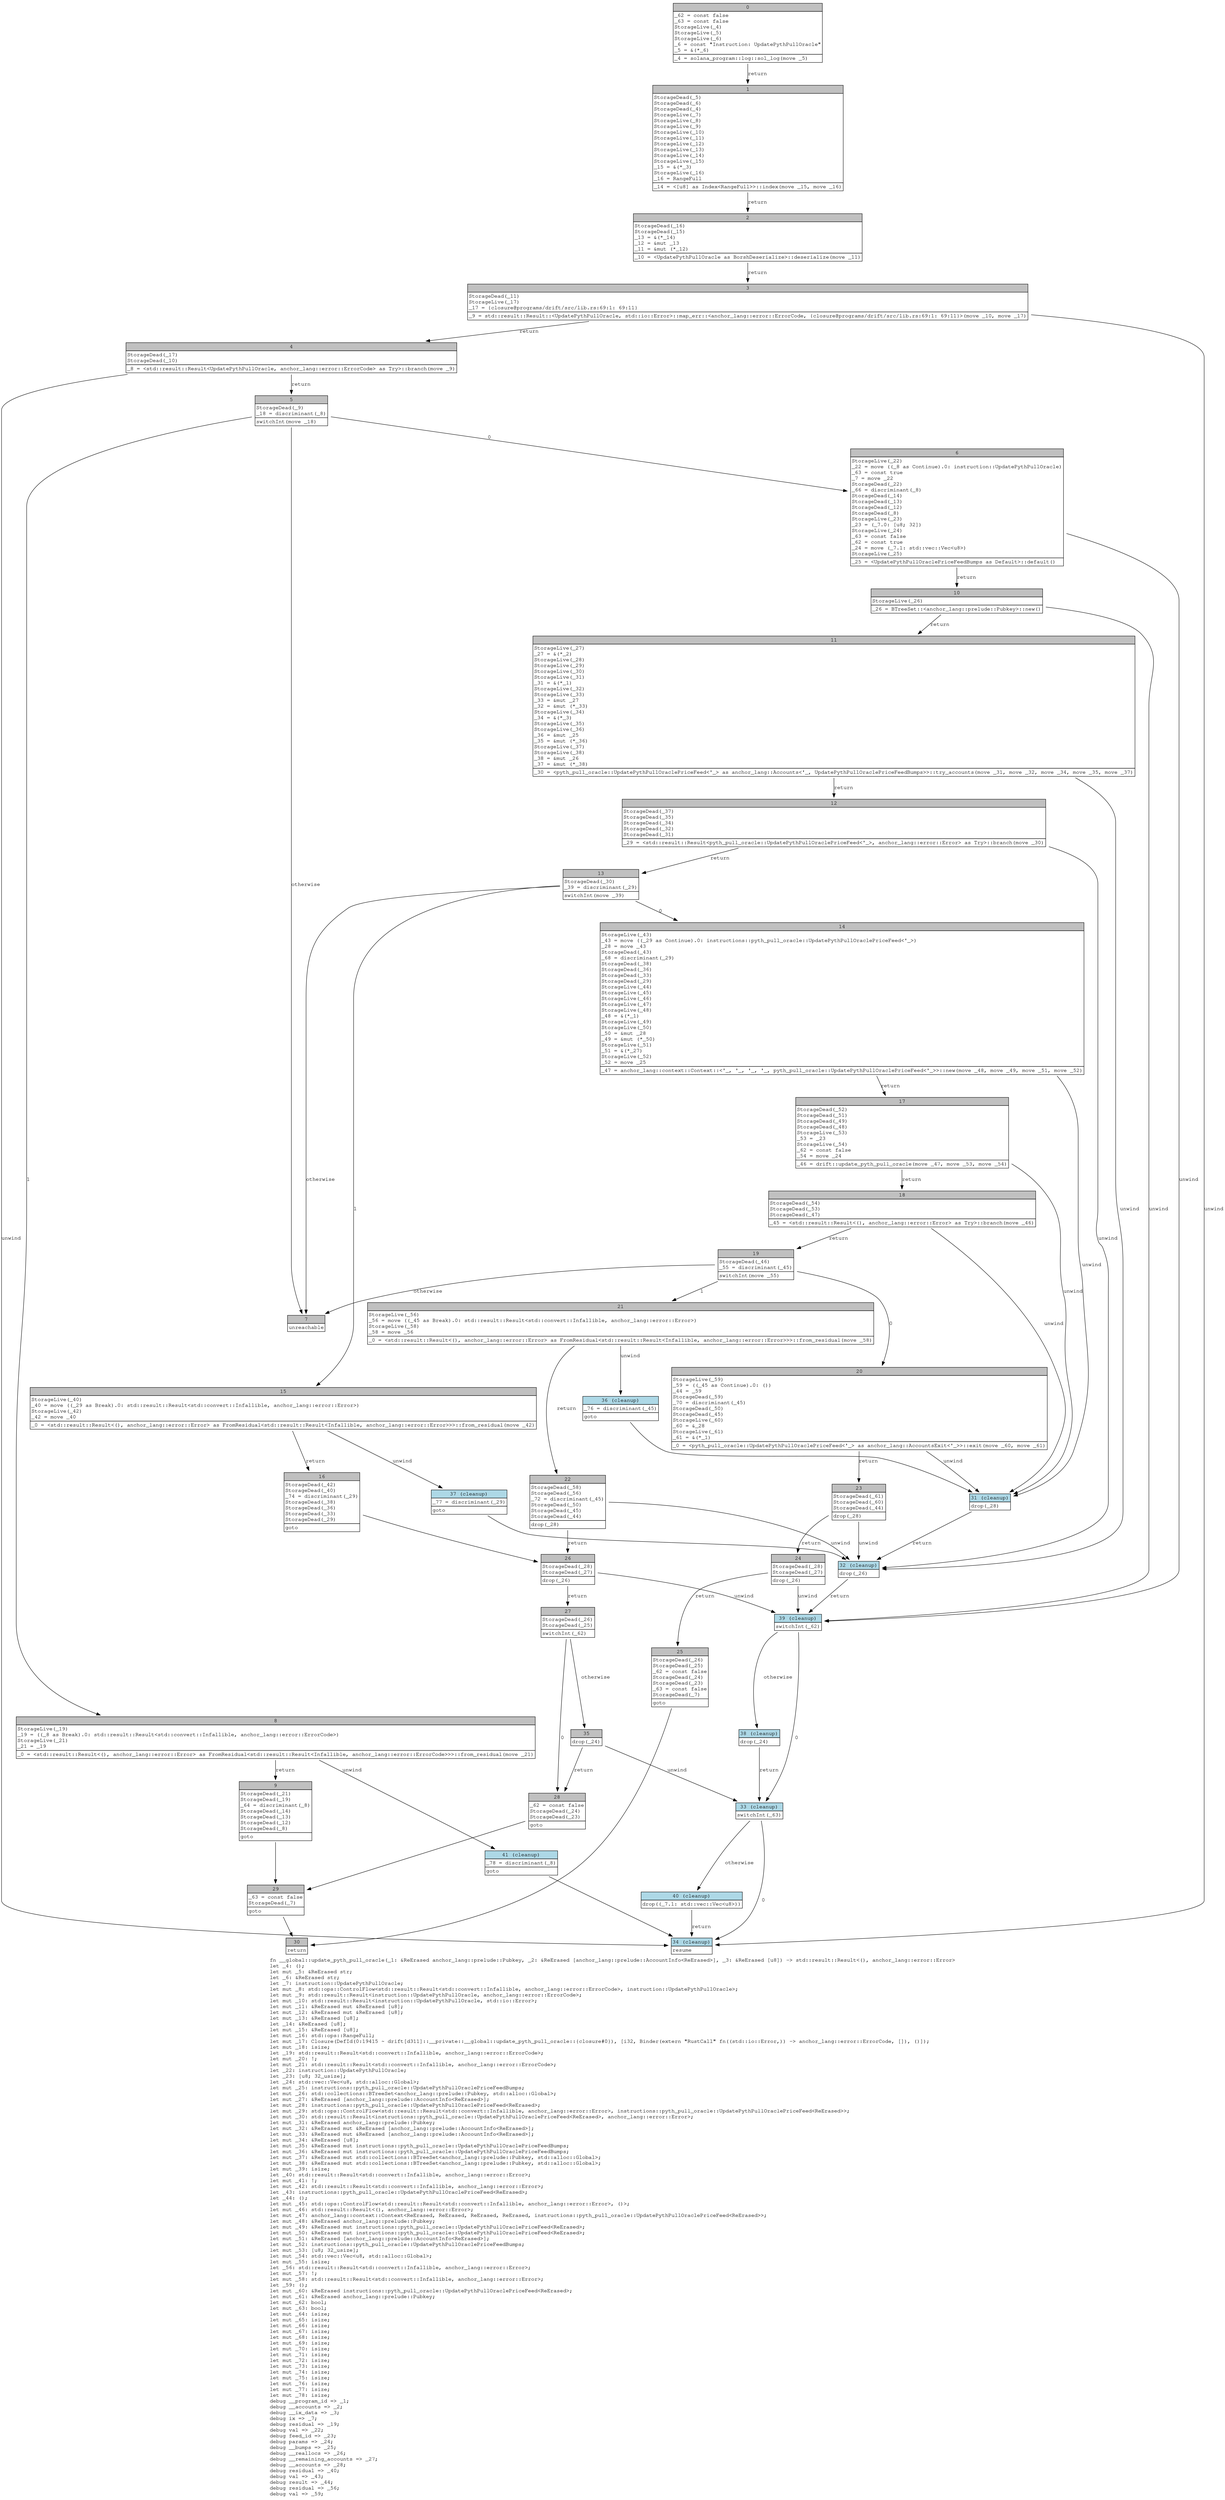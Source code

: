 digraph Mir_0_19413 {
    graph [fontname="Courier, monospace"];
    node [fontname="Courier, monospace"];
    edge [fontname="Courier, monospace"];
    label=<fn __global::update_pyth_pull_oracle(_1: &amp;ReErased anchor_lang::prelude::Pubkey, _2: &amp;ReErased [anchor_lang::prelude::AccountInfo&lt;ReErased&gt;], _3: &amp;ReErased [u8]) -&gt; std::result::Result&lt;(), anchor_lang::error::Error&gt;<br align="left"/>let _4: ();<br align="left"/>let mut _5: &amp;ReErased str;<br align="left"/>let _6: &amp;ReErased str;<br align="left"/>let _7: instruction::UpdatePythPullOracle;<br align="left"/>let mut _8: std::ops::ControlFlow&lt;std::result::Result&lt;std::convert::Infallible, anchor_lang::error::ErrorCode&gt;, instruction::UpdatePythPullOracle&gt;;<br align="left"/>let mut _9: std::result::Result&lt;instruction::UpdatePythPullOracle, anchor_lang::error::ErrorCode&gt;;<br align="left"/>let mut _10: std::result::Result&lt;instruction::UpdatePythPullOracle, std::io::Error&gt;;<br align="left"/>let mut _11: &amp;ReErased mut &amp;ReErased [u8];<br align="left"/>let mut _12: &amp;ReErased mut &amp;ReErased [u8];<br align="left"/>let mut _13: &amp;ReErased [u8];<br align="left"/>let _14: &amp;ReErased [u8];<br align="left"/>let mut _15: &amp;ReErased [u8];<br align="left"/>let mut _16: std::ops::RangeFull;<br align="left"/>let mut _17: Closure(DefId(0:19415 ~ drift[d311]::__private::__global::update_pyth_pull_oracle::{closure#0}), [i32, Binder(extern &quot;RustCall&quot; fn((std::io::Error,)) -&gt; anchor_lang::error::ErrorCode, []), ()]);<br align="left"/>let mut _18: isize;<br align="left"/>let _19: std::result::Result&lt;std::convert::Infallible, anchor_lang::error::ErrorCode&gt;;<br align="left"/>let mut _20: !;<br align="left"/>let mut _21: std::result::Result&lt;std::convert::Infallible, anchor_lang::error::ErrorCode&gt;;<br align="left"/>let _22: instruction::UpdatePythPullOracle;<br align="left"/>let _23: [u8; 32_usize];<br align="left"/>let _24: std::vec::Vec&lt;u8, std::alloc::Global&gt;;<br align="left"/>let mut _25: instructions::pyth_pull_oracle::UpdatePythPullOraclePriceFeedBumps;<br align="left"/>let mut _26: std::collections::BTreeSet&lt;anchor_lang::prelude::Pubkey, std::alloc::Global&gt;;<br align="left"/>let mut _27: &amp;ReErased [anchor_lang::prelude::AccountInfo&lt;ReErased&gt;];<br align="left"/>let mut _28: instructions::pyth_pull_oracle::UpdatePythPullOraclePriceFeed&lt;ReErased&gt;;<br align="left"/>let mut _29: std::ops::ControlFlow&lt;std::result::Result&lt;std::convert::Infallible, anchor_lang::error::Error&gt;, instructions::pyth_pull_oracle::UpdatePythPullOraclePriceFeed&lt;ReErased&gt;&gt;;<br align="left"/>let mut _30: std::result::Result&lt;instructions::pyth_pull_oracle::UpdatePythPullOraclePriceFeed&lt;ReErased&gt;, anchor_lang::error::Error&gt;;<br align="left"/>let mut _31: &amp;ReErased anchor_lang::prelude::Pubkey;<br align="left"/>let mut _32: &amp;ReErased mut &amp;ReErased [anchor_lang::prelude::AccountInfo&lt;ReErased&gt;];<br align="left"/>let mut _33: &amp;ReErased mut &amp;ReErased [anchor_lang::prelude::AccountInfo&lt;ReErased&gt;];<br align="left"/>let mut _34: &amp;ReErased [u8];<br align="left"/>let mut _35: &amp;ReErased mut instructions::pyth_pull_oracle::UpdatePythPullOraclePriceFeedBumps;<br align="left"/>let mut _36: &amp;ReErased mut instructions::pyth_pull_oracle::UpdatePythPullOraclePriceFeedBumps;<br align="left"/>let mut _37: &amp;ReErased mut std::collections::BTreeSet&lt;anchor_lang::prelude::Pubkey, std::alloc::Global&gt;;<br align="left"/>let mut _38: &amp;ReErased mut std::collections::BTreeSet&lt;anchor_lang::prelude::Pubkey, std::alloc::Global&gt;;<br align="left"/>let mut _39: isize;<br align="left"/>let _40: std::result::Result&lt;std::convert::Infallible, anchor_lang::error::Error&gt;;<br align="left"/>let mut _41: !;<br align="left"/>let mut _42: std::result::Result&lt;std::convert::Infallible, anchor_lang::error::Error&gt;;<br align="left"/>let _43: instructions::pyth_pull_oracle::UpdatePythPullOraclePriceFeed&lt;ReErased&gt;;<br align="left"/>let _44: ();<br align="left"/>let mut _45: std::ops::ControlFlow&lt;std::result::Result&lt;std::convert::Infallible, anchor_lang::error::Error&gt;, ()&gt;;<br align="left"/>let mut _46: std::result::Result&lt;(), anchor_lang::error::Error&gt;;<br align="left"/>let mut _47: anchor_lang::context::Context&lt;ReErased, ReErased, ReErased, ReErased, instructions::pyth_pull_oracle::UpdatePythPullOraclePriceFeed&lt;ReErased&gt;&gt;;<br align="left"/>let mut _48: &amp;ReErased anchor_lang::prelude::Pubkey;<br align="left"/>let mut _49: &amp;ReErased mut instructions::pyth_pull_oracle::UpdatePythPullOraclePriceFeed&lt;ReErased&gt;;<br align="left"/>let mut _50: &amp;ReErased mut instructions::pyth_pull_oracle::UpdatePythPullOraclePriceFeed&lt;ReErased&gt;;<br align="left"/>let mut _51: &amp;ReErased [anchor_lang::prelude::AccountInfo&lt;ReErased&gt;];<br align="left"/>let mut _52: instructions::pyth_pull_oracle::UpdatePythPullOraclePriceFeedBumps;<br align="left"/>let mut _53: [u8; 32_usize];<br align="left"/>let mut _54: std::vec::Vec&lt;u8, std::alloc::Global&gt;;<br align="left"/>let mut _55: isize;<br align="left"/>let _56: std::result::Result&lt;std::convert::Infallible, anchor_lang::error::Error&gt;;<br align="left"/>let mut _57: !;<br align="left"/>let mut _58: std::result::Result&lt;std::convert::Infallible, anchor_lang::error::Error&gt;;<br align="left"/>let _59: ();<br align="left"/>let mut _60: &amp;ReErased instructions::pyth_pull_oracle::UpdatePythPullOraclePriceFeed&lt;ReErased&gt;;<br align="left"/>let mut _61: &amp;ReErased anchor_lang::prelude::Pubkey;<br align="left"/>let mut _62: bool;<br align="left"/>let mut _63: bool;<br align="left"/>let mut _64: isize;<br align="left"/>let mut _65: isize;<br align="left"/>let mut _66: isize;<br align="left"/>let mut _67: isize;<br align="left"/>let mut _68: isize;<br align="left"/>let mut _69: isize;<br align="left"/>let mut _70: isize;<br align="left"/>let mut _71: isize;<br align="left"/>let mut _72: isize;<br align="left"/>let mut _73: isize;<br align="left"/>let mut _74: isize;<br align="left"/>let mut _75: isize;<br align="left"/>let mut _76: isize;<br align="left"/>let mut _77: isize;<br align="left"/>let mut _78: isize;<br align="left"/>debug __program_id =&gt; _1;<br align="left"/>debug __accounts =&gt; _2;<br align="left"/>debug __ix_data =&gt; _3;<br align="left"/>debug ix =&gt; _7;<br align="left"/>debug residual =&gt; _19;<br align="left"/>debug val =&gt; _22;<br align="left"/>debug feed_id =&gt; _23;<br align="left"/>debug params =&gt; _24;<br align="left"/>debug __bumps =&gt; _25;<br align="left"/>debug __reallocs =&gt; _26;<br align="left"/>debug __remaining_accounts =&gt; _27;<br align="left"/>debug __accounts =&gt; _28;<br align="left"/>debug residual =&gt; _40;<br align="left"/>debug val =&gt; _43;<br align="left"/>debug result =&gt; _44;<br align="left"/>debug residual =&gt; _56;<br align="left"/>debug val =&gt; _59;<br align="left"/>>;
    bb0__0_19413 [shape="none", label=<<table border="0" cellborder="1" cellspacing="0"><tr><td bgcolor="gray" align="center" colspan="1">0</td></tr><tr><td align="left" balign="left">_62 = const false<br/>_63 = const false<br/>StorageLive(_4)<br/>StorageLive(_5)<br/>StorageLive(_6)<br/>_6 = const &quot;Instruction: UpdatePythPullOracle&quot;<br/>_5 = &amp;(*_6)<br/></td></tr><tr><td align="left">_4 = solana_program::log::sol_log(move _5)</td></tr></table>>];
    bb1__0_19413 [shape="none", label=<<table border="0" cellborder="1" cellspacing="0"><tr><td bgcolor="gray" align="center" colspan="1">1</td></tr><tr><td align="left" balign="left">StorageDead(_5)<br/>StorageDead(_6)<br/>StorageDead(_4)<br/>StorageLive(_7)<br/>StorageLive(_8)<br/>StorageLive(_9)<br/>StorageLive(_10)<br/>StorageLive(_11)<br/>StorageLive(_12)<br/>StorageLive(_13)<br/>StorageLive(_14)<br/>StorageLive(_15)<br/>_15 = &amp;(*_3)<br/>StorageLive(_16)<br/>_16 = RangeFull<br/></td></tr><tr><td align="left">_14 = &lt;[u8] as Index&lt;RangeFull&gt;&gt;::index(move _15, move _16)</td></tr></table>>];
    bb2__0_19413 [shape="none", label=<<table border="0" cellborder="1" cellspacing="0"><tr><td bgcolor="gray" align="center" colspan="1">2</td></tr><tr><td align="left" balign="left">StorageDead(_16)<br/>StorageDead(_15)<br/>_13 = &amp;(*_14)<br/>_12 = &amp;mut _13<br/>_11 = &amp;mut (*_12)<br/></td></tr><tr><td align="left">_10 = &lt;UpdatePythPullOracle as BorshDeserialize&gt;::deserialize(move _11)</td></tr></table>>];
    bb3__0_19413 [shape="none", label=<<table border="0" cellborder="1" cellspacing="0"><tr><td bgcolor="gray" align="center" colspan="1">3</td></tr><tr><td align="left" balign="left">StorageDead(_11)<br/>StorageLive(_17)<br/>_17 = {closure@programs/drift/src/lib.rs:69:1: 69:11}<br/></td></tr><tr><td align="left">_9 = std::result::Result::&lt;UpdatePythPullOracle, std::io::Error&gt;::map_err::&lt;anchor_lang::error::ErrorCode, {closure@programs/drift/src/lib.rs:69:1: 69:11}&gt;(move _10, move _17)</td></tr></table>>];
    bb4__0_19413 [shape="none", label=<<table border="0" cellborder="1" cellspacing="0"><tr><td bgcolor="gray" align="center" colspan="1">4</td></tr><tr><td align="left" balign="left">StorageDead(_17)<br/>StorageDead(_10)<br/></td></tr><tr><td align="left">_8 = &lt;std::result::Result&lt;UpdatePythPullOracle, anchor_lang::error::ErrorCode&gt; as Try&gt;::branch(move _9)</td></tr></table>>];
    bb5__0_19413 [shape="none", label=<<table border="0" cellborder="1" cellspacing="0"><tr><td bgcolor="gray" align="center" colspan="1">5</td></tr><tr><td align="left" balign="left">StorageDead(_9)<br/>_18 = discriminant(_8)<br/></td></tr><tr><td align="left">switchInt(move _18)</td></tr></table>>];
    bb6__0_19413 [shape="none", label=<<table border="0" cellborder="1" cellspacing="0"><tr><td bgcolor="gray" align="center" colspan="1">6</td></tr><tr><td align="left" balign="left">StorageLive(_22)<br/>_22 = move ((_8 as Continue).0: instruction::UpdatePythPullOracle)<br/>_63 = const true<br/>_7 = move _22<br/>StorageDead(_22)<br/>_66 = discriminant(_8)<br/>StorageDead(_14)<br/>StorageDead(_13)<br/>StorageDead(_12)<br/>StorageDead(_8)<br/>StorageLive(_23)<br/>_23 = (_7.0: [u8; 32])<br/>StorageLive(_24)<br/>_63 = const false<br/>_62 = const true<br/>_24 = move (_7.1: std::vec::Vec&lt;u8&gt;)<br/>StorageLive(_25)<br/></td></tr><tr><td align="left">_25 = &lt;UpdatePythPullOraclePriceFeedBumps as Default&gt;::default()</td></tr></table>>];
    bb7__0_19413 [shape="none", label=<<table border="0" cellborder="1" cellspacing="0"><tr><td bgcolor="gray" align="center" colspan="1">7</td></tr><tr><td align="left">unreachable</td></tr></table>>];
    bb8__0_19413 [shape="none", label=<<table border="0" cellborder="1" cellspacing="0"><tr><td bgcolor="gray" align="center" colspan="1">8</td></tr><tr><td align="left" balign="left">StorageLive(_19)<br/>_19 = ((_8 as Break).0: std::result::Result&lt;std::convert::Infallible, anchor_lang::error::ErrorCode&gt;)<br/>StorageLive(_21)<br/>_21 = _19<br/></td></tr><tr><td align="left">_0 = &lt;std::result::Result&lt;(), anchor_lang::error::Error&gt; as FromResidual&lt;std::result::Result&lt;Infallible, anchor_lang::error::ErrorCode&gt;&gt;&gt;::from_residual(move _21)</td></tr></table>>];
    bb9__0_19413 [shape="none", label=<<table border="0" cellborder="1" cellspacing="0"><tr><td bgcolor="gray" align="center" colspan="1">9</td></tr><tr><td align="left" balign="left">StorageDead(_21)<br/>StorageDead(_19)<br/>_64 = discriminant(_8)<br/>StorageDead(_14)<br/>StorageDead(_13)<br/>StorageDead(_12)<br/>StorageDead(_8)<br/></td></tr><tr><td align="left">goto</td></tr></table>>];
    bb10__0_19413 [shape="none", label=<<table border="0" cellborder="1" cellspacing="0"><tr><td bgcolor="gray" align="center" colspan="1">10</td></tr><tr><td align="left" balign="left">StorageLive(_26)<br/></td></tr><tr><td align="left">_26 = BTreeSet::&lt;anchor_lang::prelude::Pubkey&gt;::new()</td></tr></table>>];
    bb11__0_19413 [shape="none", label=<<table border="0" cellborder="1" cellspacing="0"><tr><td bgcolor="gray" align="center" colspan="1">11</td></tr><tr><td align="left" balign="left">StorageLive(_27)<br/>_27 = &amp;(*_2)<br/>StorageLive(_28)<br/>StorageLive(_29)<br/>StorageLive(_30)<br/>StorageLive(_31)<br/>_31 = &amp;(*_1)<br/>StorageLive(_32)<br/>StorageLive(_33)<br/>_33 = &amp;mut _27<br/>_32 = &amp;mut (*_33)<br/>StorageLive(_34)<br/>_34 = &amp;(*_3)<br/>StorageLive(_35)<br/>StorageLive(_36)<br/>_36 = &amp;mut _25<br/>_35 = &amp;mut (*_36)<br/>StorageLive(_37)<br/>StorageLive(_38)<br/>_38 = &amp;mut _26<br/>_37 = &amp;mut (*_38)<br/></td></tr><tr><td align="left">_30 = &lt;pyth_pull_oracle::UpdatePythPullOraclePriceFeed&lt;'_&gt; as anchor_lang::Accounts&lt;'_, UpdatePythPullOraclePriceFeedBumps&gt;&gt;::try_accounts(move _31, move _32, move _34, move _35, move _37)</td></tr></table>>];
    bb12__0_19413 [shape="none", label=<<table border="0" cellborder="1" cellspacing="0"><tr><td bgcolor="gray" align="center" colspan="1">12</td></tr><tr><td align="left" balign="left">StorageDead(_37)<br/>StorageDead(_35)<br/>StorageDead(_34)<br/>StorageDead(_32)<br/>StorageDead(_31)<br/></td></tr><tr><td align="left">_29 = &lt;std::result::Result&lt;pyth_pull_oracle::UpdatePythPullOraclePriceFeed&lt;'_&gt;, anchor_lang::error::Error&gt; as Try&gt;::branch(move _30)</td></tr></table>>];
    bb13__0_19413 [shape="none", label=<<table border="0" cellborder="1" cellspacing="0"><tr><td bgcolor="gray" align="center" colspan="1">13</td></tr><tr><td align="left" balign="left">StorageDead(_30)<br/>_39 = discriminant(_29)<br/></td></tr><tr><td align="left">switchInt(move _39)</td></tr></table>>];
    bb14__0_19413 [shape="none", label=<<table border="0" cellborder="1" cellspacing="0"><tr><td bgcolor="gray" align="center" colspan="1">14</td></tr><tr><td align="left" balign="left">StorageLive(_43)<br/>_43 = move ((_29 as Continue).0: instructions::pyth_pull_oracle::UpdatePythPullOraclePriceFeed&lt;'_&gt;)<br/>_28 = move _43<br/>StorageDead(_43)<br/>_68 = discriminant(_29)<br/>StorageDead(_38)<br/>StorageDead(_36)<br/>StorageDead(_33)<br/>StorageDead(_29)<br/>StorageLive(_44)<br/>StorageLive(_45)<br/>StorageLive(_46)<br/>StorageLive(_47)<br/>StorageLive(_48)<br/>_48 = &amp;(*_1)<br/>StorageLive(_49)<br/>StorageLive(_50)<br/>_50 = &amp;mut _28<br/>_49 = &amp;mut (*_50)<br/>StorageLive(_51)<br/>_51 = &amp;(*_27)<br/>StorageLive(_52)<br/>_52 = move _25<br/></td></tr><tr><td align="left">_47 = anchor_lang::context::Context::&lt;'_, '_, '_, '_, pyth_pull_oracle::UpdatePythPullOraclePriceFeed&lt;'_&gt;&gt;::new(move _48, move _49, move _51, move _52)</td></tr></table>>];
    bb15__0_19413 [shape="none", label=<<table border="0" cellborder="1" cellspacing="0"><tr><td bgcolor="gray" align="center" colspan="1">15</td></tr><tr><td align="left" balign="left">StorageLive(_40)<br/>_40 = move ((_29 as Break).0: std::result::Result&lt;std::convert::Infallible, anchor_lang::error::Error&gt;)<br/>StorageLive(_42)<br/>_42 = move _40<br/></td></tr><tr><td align="left">_0 = &lt;std::result::Result&lt;(), anchor_lang::error::Error&gt; as FromResidual&lt;std::result::Result&lt;Infallible, anchor_lang::error::Error&gt;&gt;&gt;::from_residual(move _42)</td></tr></table>>];
    bb16__0_19413 [shape="none", label=<<table border="0" cellborder="1" cellspacing="0"><tr><td bgcolor="gray" align="center" colspan="1">16</td></tr><tr><td align="left" balign="left">StorageDead(_42)<br/>StorageDead(_40)<br/>_74 = discriminant(_29)<br/>StorageDead(_38)<br/>StorageDead(_36)<br/>StorageDead(_33)<br/>StorageDead(_29)<br/></td></tr><tr><td align="left">goto</td></tr></table>>];
    bb17__0_19413 [shape="none", label=<<table border="0" cellborder="1" cellspacing="0"><tr><td bgcolor="gray" align="center" colspan="1">17</td></tr><tr><td align="left" balign="left">StorageDead(_52)<br/>StorageDead(_51)<br/>StorageDead(_49)<br/>StorageDead(_48)<br/>StorageLive(_53)<br/>_53 = _23<br/>StorageLive(_54)<br/>_62 = const false<br/>_54 = move _24<br/></td></tr><tr><td align="left">_46 = drift::update_pyth_pull_oracle(move _47, move _53, move _54)</td></tr></table>>];
    bb18__0_19413 [shape="none", label=<<table border="0" cellborder="1" cellspacing="0"><tr><td bgcolor="gray" align="center" colspan="1">18</td></tr><tr><td align="left" balign="left">StorageDead(_54)<br/>StorageDead(_53)<br/>StorageDead(_47)<br/></td></tr><tr><td align="left">_45 = &lt;std::result::Result&lt;(), anchor_lang::error::Error&gt; as Try&gt;::branch(move _46)</td></tr></table>>];
    bb19__0_19413 [shape="none", label=<<table border="0" cellborder="1" cellspacing="0"><tr><td bgcolor="gray" align="center" colspan="1">19</td></tr><tr><td align="left" balign="left">StorageDead(_46)<br/>_55 = discriminant(_45)<br/></td></tr><tr><td align="left">switchInt(move _55)</td></tr></table>>];
    bb20__0_19413 [shape="none", label=<<table border="0" cellborder="1" cellspacing="0"><tr><td bgcolor="gray" align="center" colspan="1">20</td></tr><tr><td align="left" balign="left">StorageLive(_59)<br/>_59 = ((_45 as Continue).0: ())<br/>_44 = _59<br/>StorageDead(_59)<br/>_70 = discriminant(_45)<br/>StorageDead(_50)<br/>StorageDead(_45)<br/>StorageLive(_60)<br/>_60 = &amp;_28<br/>StorageLive(_61)<br/>_61 = &amp;(*_1)<br/></td></tr><tr><td align="left">_0 = &lt;pyth_pull_oracle::UpdatePythPullOraclePriceFeed&lt;'_&gt; as anchor_lang::AccountsExit&lt;'_&gt;&gt;::exit(move _60, move _61)</td></tr></table>>];
    bb21__0_19413 [shape="none", label=<<table border="0" cellborder="1" cellspacing="0"><tr><td bgcolor="gray" align="center" colspan="1">21</td></tr><tr><td align="left" balign="left">StorageLive(_56)<br/>_56 = move ((_45 as Break).0: std::result::Result&lt;std::convert::Infallible, anchor_lang::error::Error&gt;)<br/>StorageLive(_58)<br/>_58 = move _56<br/></td></tr><tr><td align="left">_0 = &lt;std::result::Result&lt;(), anchor_lang::error::Error&gt; as FromResidual&lt;std::result::Result&lt;Infallible, anchor_lang::error::Error&gt;&gt;&gt;::from_residual(move _58)</td></tr></table>>];
    bb22__0_19413 [shape="none", label=<<table border="0" cellborder="1" cellspacing="0"><tr><td bgcolor="gray" align="center" colspan="1">22</td></tr><tr><td align="left" balign="left">StorageDead(_58)<br/>StorageDead(_56)<br/>_72 = discriminant(_45)<br/>StorageDead(_50)<br/>StorageDead(_45)<br/>StorageDead(_44)<br/></td></tr><tr><td align="left">drop(_28)</td></tr></table>>];
    bb23__0_19413 [shape="none", label=<<table border="0" cellborder="1" cellspacing="0"><tr><td bgcolor="gray" align="center" colspan="1">23</td></tr><tr><td align="left" balign="left">StorageDead(_61)<br/>StorageDead(_60)<br/>StorageDead(_44)<br/></td></tr><tr><td align="left">drop(_28)</td></tr></table>>];
    bb24__0_19413 [shape="none", label=<<table border="0" cellborder="1" cellspacing="0"><tr><td bgcolor="gray" align="center" colspan="1">24</td></tr><tr><td align="left" balign="left">StorageDead(_28)<br/>StorageDead(_27)<br/></td></tr><tr><td align="left">drop(_26)</td></tr></table>>];
    bb25__0_19413 [shape="none", label=<<table border="0" cellborder="1" cellspacing="0"><tr><td bgcolor="gray" align="center" colspan="1">25</td></tr><tr><td align="left" balign="left">StorageDead(_26)<br/>StorageDead(_25)<br/>_62 = const false<br/>StorageDead(_24)<br/>StorageDead(_23)<br/>_63 = const false<br/>StorageDead(_7)<br/></td></tr><tr><td align="left">goto</td></tr></table>>];
    bb26__0_19413 [shape="none", label=<<table border="0" cellborder="1" cellspacing="0"><tr><td bgcolor="gray" align="center" colspan="1">26</td></tr><tr><td align="left" balign="left">StorageDead(_28)<br/>StorageDead(_27)<br/></td></tr><tr><td align="left">drop(_26)</td></tr></table>>];
    bb27__0_19413 [shape="none", label=<<table border="0" cellborder="1" cellspacing="0"><tr><td bgcolor="gray" align="center" colspan="1">27</td></tr><tr><td align="left" balign="left">StorageDead(_26)<br/>StorageDead(_25)<br/></td></tr><tr><td align="left">switchInt(_62)</td></tr></table>>];
    bb28__0_19413 [shape="none", label=<<table border="0" cellborder="1" cellspacing="0"><tr><td bgcolor="gray" align="center" colspan="1">28</td></tr><tr><td align="left" balign="left">_62 = const false<br/>StorageDead(_24)<br/>StorageDead(_23)<br/></td></tr><tr><td align="left">goto</td></tr></table>>];
    bb29__0_19413 [shape="none", label=<<table border="0" cellborder="1" cellspacing="0"><tr><td bgcolor="gray" align="center" colspan="1">29</td></tr><tr><td align="left" balign="left">_63 = const false<br/>StorageDead(_7)<br/></td></tr><tr><td align="left">goto</td></tr></table>>];
    bb30__0_19413 [shape="none", label=<<table border="0" cellborder="1" cellspacing="0"><tr><td bgcolor="gray" align="center" colspan="1">30</td></tr><tr><td align="left">return</td></tr></table>>];
    bb31__0_19413 [shape="none", label=<<table border="0" cellborder="1" cellspacing="0"><tr><td bgcolor="lightblue" align="center" colspan="1">31 (cleanup)</td></tr><tr><td align="left">drop(_28)</td></tr></table>>];
    bb32__0_19413 [shape="none", label=<<table border="0" cellborder="1" cellspacing="0"><tr><td bgcolor="lightblue" align="center" colspan="1">32 (cleanup)</td></tr><tr><td align="left">drop(_26)</td></tr></table>>];
    bb33__0_19413 [shape="none", label=<<table border="0" cellborder="1" cellspacing="0"><tr><td bgcolor="lightblue" align="center" colspan="1">33 (cleanup)</td></tr><tr><td align="left">switchInt(_63)</td></tr></table>>];
    bb34__0_19413 [shape="none", label=<<table border="0" cellborder="1" cellspacing="0"><tr><td bgcolor="lightblue" align="center" colspan="1">34 (cleanup)</td></tr><tr><td align="left">resume</td></tr></table>>];
    bb35__0_19413 [shape="none", label=<<table border="0" cellborder="1" cellspacing="0"><tr><td bgcolor="gray" align="center" colspan="1">35</td></tr><tr><td align="left">drop(_24)</td></tr></table>>];
    bb36__0_19413 [shape="none", label=<<table border="0" cellborder="1" cellspacing="0"><tr><td bgcolor="lightblue" align="center" colspan="1">36 (cleanup)</td></tr><tr><td align="left" balign="left">_76 = discriminant(_45)<br/></td></tr><tr><td align="left">goto</td></tr></table>>];
    bb37__0_19413 [shape="none", label=<<table border="0" cellborder="1" cellspacing="0"><tr><td bgcolor="lightblue" align="center" colspan="1">37 (cleanup)</td></tr><tr><td align="left" balign="left">_77 = discriminant(_29)<br/></td></tr><tr><td align="left">goto</td></tr></table>>];
    bb38__0_19413 [shape="none", label=<<table border="0" cellborder="1" cellspacing="0"><tr><td bgcolor="lightblue" align="center" colspan="1">38 (cleanup)</td></tr><tr><td align="left">drop(_24)</td></tr></table>>];
    bb39__0_19413 [shape="none", label=<<table border="0" cellborder="1" cellspacing="0"><tr><td bgcolor="lightblue" align="center" colspan="1">39 (cleanup)</td></tr><tr><td align="left">switchInt(_62)</td></tr></table>>];
    bb40__0_19413 [shape="none", label=<<table border="0" cellborder="1" cellspacing="0"><tr><td bgcolor="lightblue" align="center" colspan="1">40 (cleanup)</td></tr><tr><td align="left">drop((_7.1: std::vec::Vec&lt;u8&gt;))</td></tr></table>>];
    bb41__0_19413 [shape="none", label=<<table border="0" cellborder="1" cellspacing="0"><tr><td bgcolor="lightblue" align="center" colspan="1">41 (cleanup)</td></tr><tr><td align="left" balign="left">_78 = discriminant(_8)<br/></td></tr><tr><td align="left">goto</td></tr></table>>];
    bb0__0_19413 -> bb1__0_19413 [label="return"];
    bb1__0_19413 -> bb2__0_19413 [label="return"];
    bb2__0_19413 -> bb3__0_19413 [label="return"];
    bb3__0_19413 -> bb4__0_19413 [label="return"];
    bb3__0_19413 -> bb34__0_19413 [label="unwind"];
    bb4__0_19413 -> bb5__0_19413 [label="return"];
    bb4__0_19413 -> bb34__0_19413 [label="unwind"];
    bb5__0_19413 -> bb6__0_19413 [label="0"];
    bb5__0_19413 -> bb8__0_19413 [label="1"];
    bb5__0_19413 -> bb7__0_19413 [label="otherwise"];
    bb6__0_19413 -> bb10__0_19413 [label="return"];
    bb6__0_19413 -> bb39__0_19413 [label="unwind"];
    bb8__0_19413 -> bb9__0_19413 [label="return"];
    bb8__0_19413 -> bb41__0_19413 [label="unwind"];
    bb9__0_19413 -> bb29__0_19413 [label=""];
    bb10__0_19413 -> bb11__0_19413 [label="return"];
    bb10__0_19413 -> bb39__0_19413 [label="unwind"];
    bb11__0_19413 -> bb12__0_19413 [label="return"];
    bb11__0_19413 -> bb32__0_19413 [label="unwind"];
    bb12__0_19413 -> bb13__0_19413 [label="return"];
    bb12__0_19413 -> bb32__0_19413 [label="unwind"];
    bb13__0_19413 -> bb14__0_19413 [label="0"];
    bb13__0_19413 -> bb15__0_19413 [label="1"];
    bb13__0_19413 -> bb7__0_19413 [label="otherwise"];
    bb14__0_19413 -> bb17__0_19413 [label="return"];
    bb14__0_19413 -> bb31__0_19413 [label="unwind"];
    bb15__0_19413 -> bb16__0_19413 [label="return"];
    bb15__0_19413 -> bb37__0_19413 [label="unwind"];
    bb16__0_19413 -> bb26__0_19413 [label=""];
    bb17__0_19413 -> bb18__0_19413 [label="return"];
    bb17__0_19413 -> bb31__0_19413 [label="unwind"];
    bb18__0_19413 -> bb19__0_19413 [label="return"];
    bb18__0_19413 -> bb31__0_19413 [label="unwind"];
    bb19__0_19413 -> bb20__0_19413 [label="0"];
    bb19__0_19413 -> bb21__0_19413 [label="1"];
    bb19__0_19413 -> bb7__0_19413 [label="otherwise"];
    bb20__0_19413 -> bb23__0_19413 [label="return"];
    bb20__0_19413 -> bb31__0_19413 [label="unwind"];
    bb21__0_19413 -> bb22__0_19413 [label="return"];
    bb21__0_19413 -> bb36__0_19413 [label="unwind"];
    bb22__0_19413 -> bb26__0_19413 [label="return"];
    bb22__0_19413 -> bb32__0_19413 [label="unwind"];
    bb23__0_19413 -> bb24__0_19413 [label="return"];
    bb23__0_19413 -> bb32__0_19413 [label="unwind"];
    bb24__0_19413 -> bb25__0_19413 [label="return"];
    bb24__0_19413 -> bb39__0_19413 [label="unwind"];
    bb25__0_19413 -> bb30__0_19413 [label=""];
    bb26__0_19413 -> bb27__0_19413 [label="return"];
    bb26__0_19413 -> bb39__0_19413 [label="unwind"];
    bb27__0_19413 -> bb28__0_19413 [label="0"];
    bb27__0_19413 -> bb35__0_19413 [label="otherwise"];
    bb28__0_19413 -> bb29__0_19413 [label=""];
    bb29__0_19413 -> bb30__0_19413 [label=""];
    bb31__0_19413 -> bb32__0_19413 [label="return"];
    bb32__0_19413 -> bb39__0_19413 [label="return"];
    bb33__0_19413 -> bb34__0_19413 [label="0"];
    bb33__0_19413 -> bb40__0_19413 [label="otherwise"];
    bb35__0_19413 -> bb28__0_19413 [label="return"];
    bb35__0_19413 -> bb33__0_19413 [label="unwind"];
    bb36__0_19413 -> bb31__0_19413 [label=""];
    bb37__0_19413 -> bb32__0_19413 [label=""];
    bb38__0_19413 -> bb33__0_19413 [label="return"];
    bb39__0_19413 -> bb33__0_19413 [label="0"];
    bb39__0_19413 -> bb38__0_19413 [label="otherwise"];
    bb40__0_19413 -> bb34__0_19413 [label="return"];
    bb41__0_19413 -> bb34__0_19413 [label=""];
}
